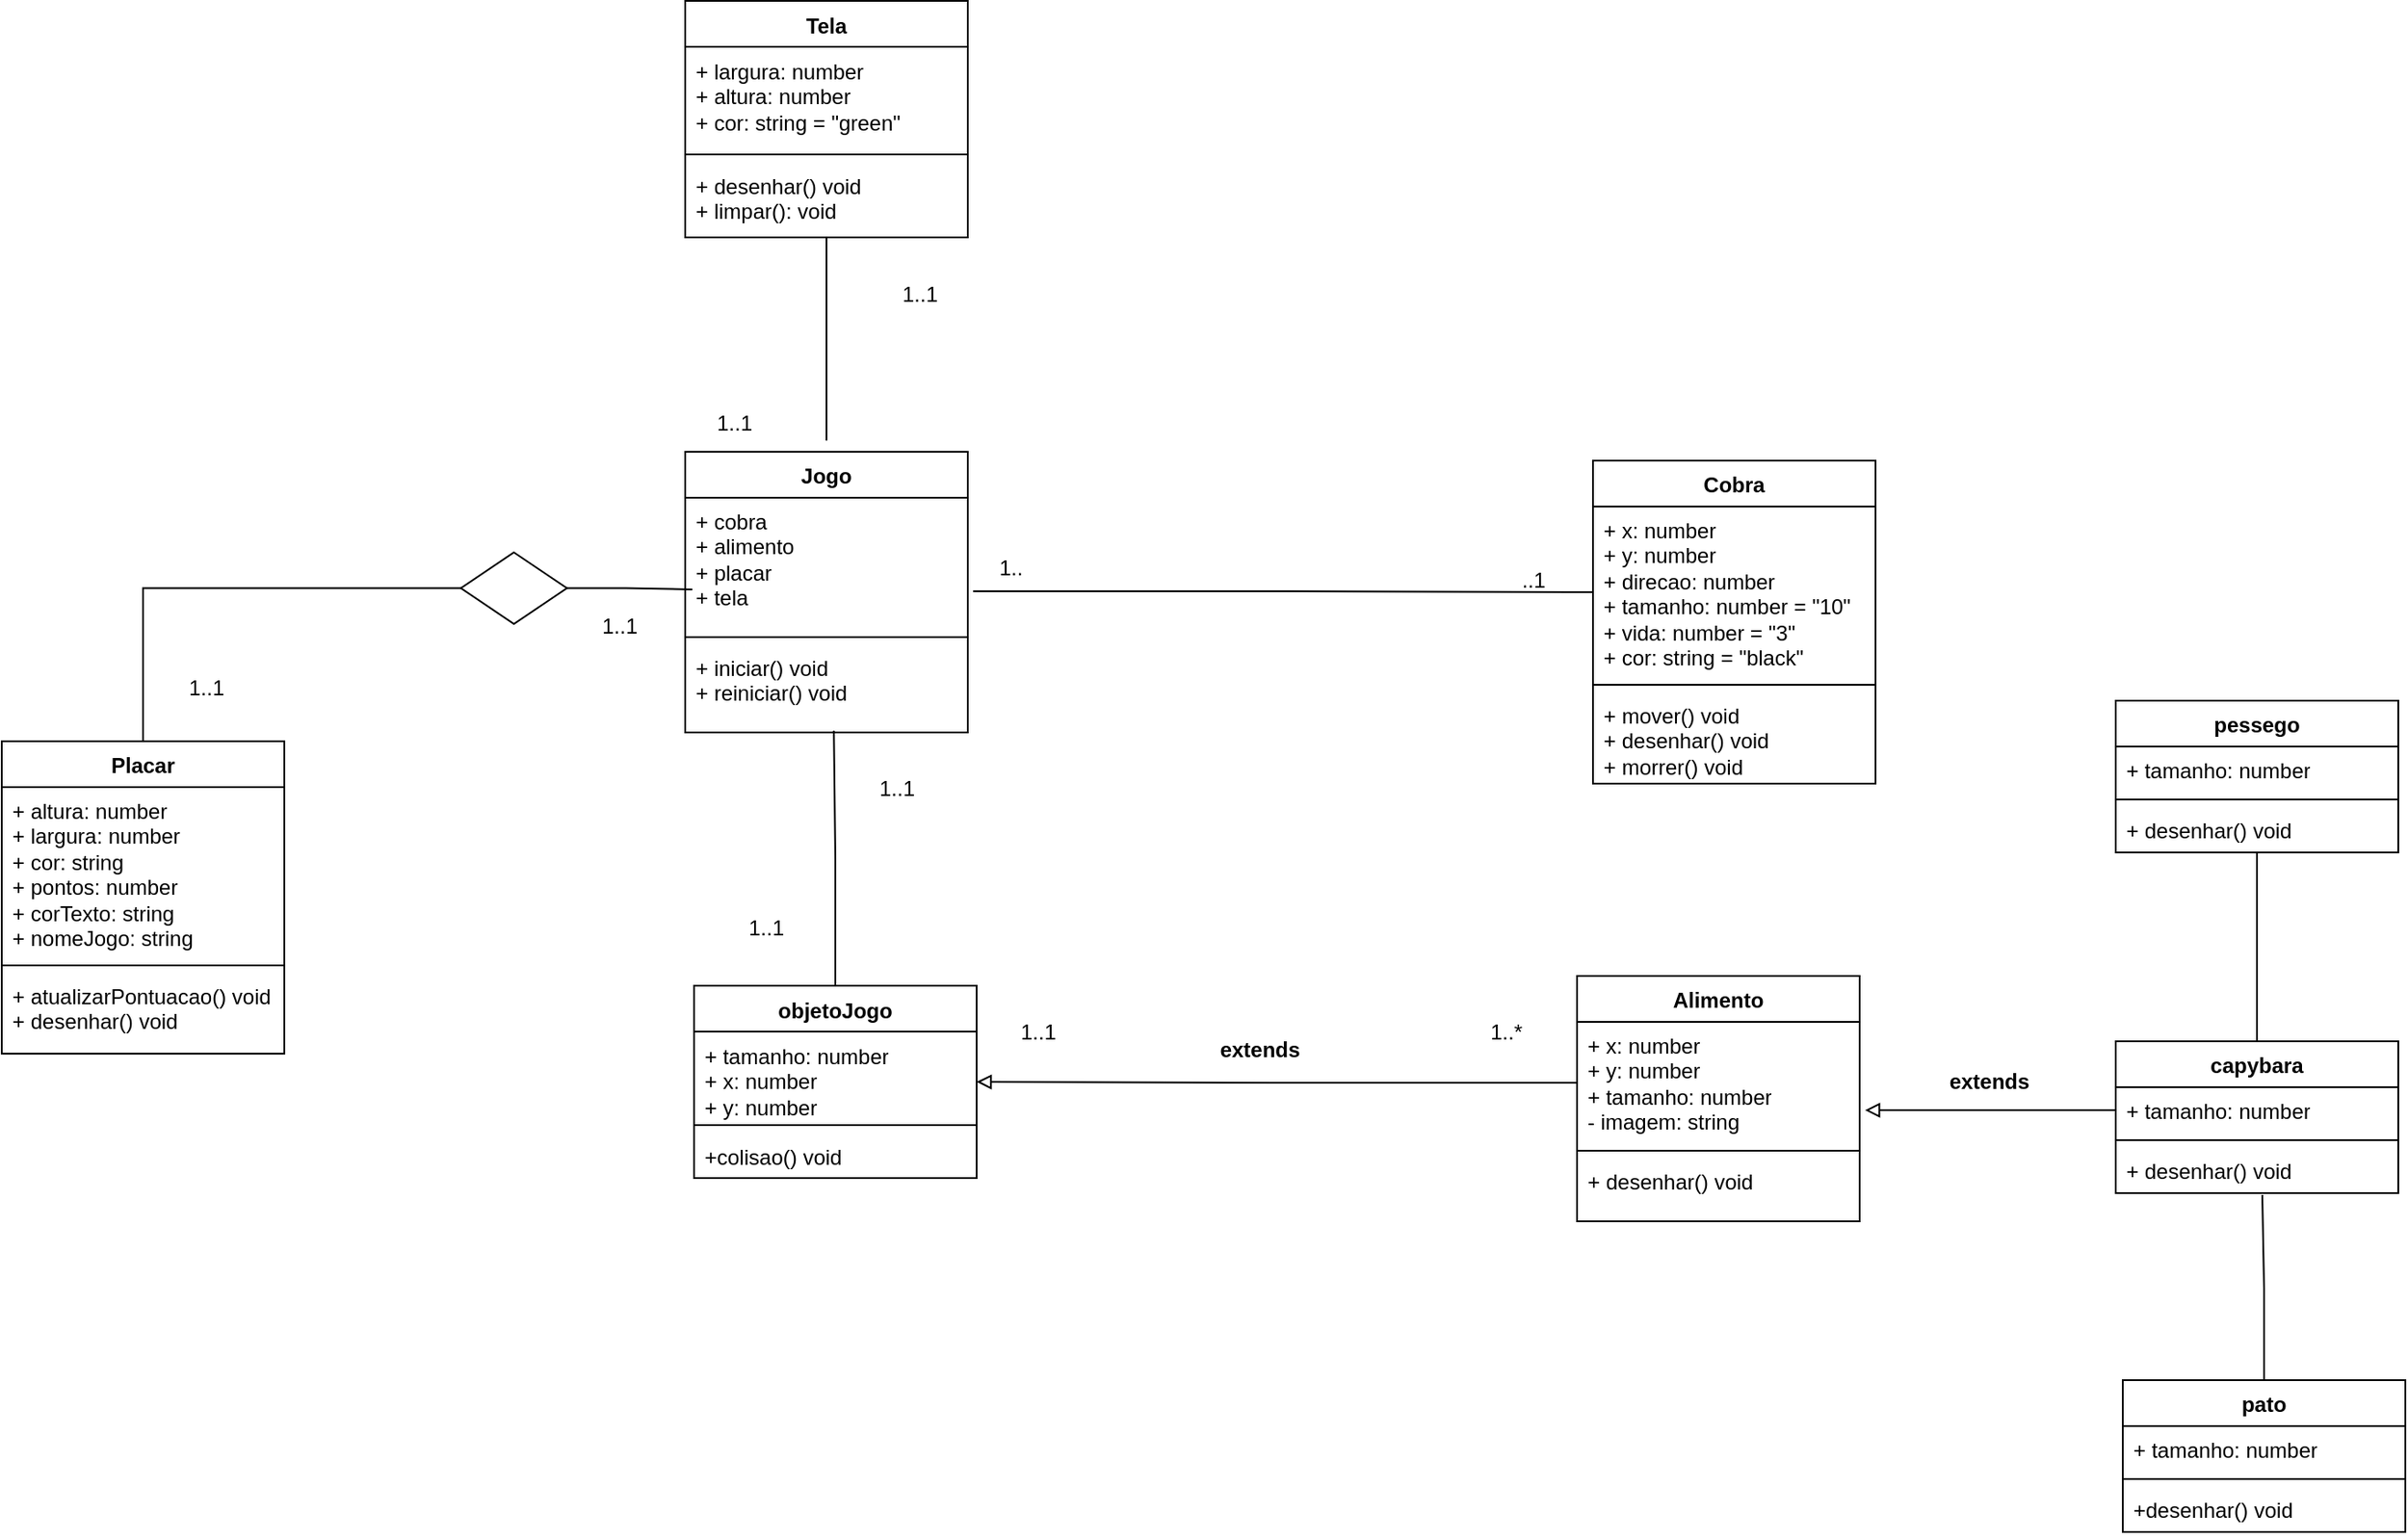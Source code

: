 <mxfile version="24.7.14">
  <diagram id="VhVZKTKOw_eeb4IVsAmx" name="Página-1">
    <mxGraphModel grid="0" page="0" gridSize="10" guides="1" tooltips="1" connect="1" arrows="1" fold="1" pageScale="1" pageWidth="827" pageHeight="1169" math="0" shadow="0">
      <root>
        <mxCell id="0" />
        <mxCell id="1" parent="0" />
        <mxCell id="J5oJSvLkzMDhDnf_ARa8-1" value="Cobra" style="swimlane;fontStyle=1;align=center;verticalAlign=top;childLayout=stackLayout;horizontal=1;startSize=26;horizontalStack=0;resizeParent=1;resizeParentMax=0;resizeLast=0;collapsible=1;marginBottom=0;whiteSpace=wrap;html=1;" vertex="1" parent="1">
          <mxGeometry x="289" y="-156" width="160" height="183" as="geometry" />
        </mxCell>
        <mxCell id="J5oJSvLkzMDhDnf_ARa8-2" value="+ x: number&amp;nbsp;&lt;div&gt;+ y: number&amp;nbsp;&lt;/div&gt;&lt;div&gt;+ direcao: number&lt;/div&gt;&lt;div&gt;+ tamanho: number = &quot;10&quot;&lt;/div&gt;&lt;div&gt;+ vida: number = &quot;3&quot;&lt;/div&gt;&lt;div&gt;+ cor: string = &quot;black&quot;&lt;/div&gt;" style="text;strokeColor=none;fillColor=none;align=left;verticalAlign=top;spacingLeft=4;spacingRight=4;overflow=hidden;rotatable=0;points=[[0,0.5],[1,0.5]];portConstraint=eastwest;whiteSpace=wrap;html=1;" vertex="1" parent="J5oJSvLkzMDhDnf_ARa8-1">
          <mxGeometry y="26" width="160" height="97" as="geometry" />
        </mxCell>
        <mxCell id="J5oJSvLkzMDhDnf_ARa8-3" value="" style="line;strokeWidth=1;fillColor=none;align=left;verticalAlign=middle;spacingTop=-1;spacingLeft=3;spacingRight=3;rotatable=0;labelPosition=right;points=[];portConstraint=eastwest;strokeColor=inherit;" vertex="1" parent="J5oJSvLkzMDhDnf_ARa8-1">
          <mxGeometry y="123" width="160" height="8" as="geometry" />
        </mxCell>
        <mxCell id="J5oJSvLkzMDhDnf_ARa8-4" value="+ mover() void&lt;div&gt;+ desenhar() void&lt;/div&gt;&lt;div&gt;+ morrer() void&lt;/div&gt;" style="text;strokeColor=none;fillColor=none;align=left;verticalAlign=top;spacingLeft=4;spacingRight=4;overflow=hidden;rotatable=0;points=[[0,0.5],[1,0.5]];portConstraint=eastwest;whiteSpace=wrap;html=1;" vertex="1" parent="J5oJSvLkzMDhDnf_ARa8-1">
          <mxGeometry y="131" width="160" height="52" as="geometry" />
        </mxCell>
        <mxCell id="wn2KJWDmwq23YS1XVBmP-16" style="edgeStyle=orthogonalEdgeStyle;rounded=0;orthogonalLoop=1;jettySize=auto;html=1;entryX=0.5;entryY=0;entryDx=0;entryDy=0;endArrow=none;endFill=0;" edge="1" parent="1" source="Ea1lsiY2Q7gKWcmrhHTC-37" target="J5oJSvLkzMDhDnf_ARa8-13">
          <mxGeometry relative="1" as="geometry" />
        </mxCell>
        <mxCell id="J5oJSvLkzMDhDnf_ARa8-5" value="Jogo" style="swimlane;fontStyle=1;align=center;verticalAlign=top;childLayout=stackLayout;horizontal=1;startSize=26;horizontalStack=0;resizeParent=1;resizeParentMax=0;resizeLast=0;collapsible=1;marginBottom=0;whiteSpace=wrap;html=1;" vertex="1" parent="1">
          <mxGeometry x="-225" y="-161" width="160" height="159" as="geometry" />
        </mxCell>
        <mxCell id="J5oJSvLkzMDhDnf_ARa8-6" value="+ cobra&lt;div&gt;+ alimento&lt;/div&gt;&lt;div&gt;+ placar&lt;/div&gt;&lt;div&gt;+ tela&lt;/div&gt;" style="text;strokeColor=none;fillColor=none;align=left;verticalAlign=top;spacingLeft=4;spacingRight=4;overflow=hidden;rotatable=0;points=[[0,0.5],[1,0.5]];portConstraint=eastwest;whiteSpace=wrap;html=1;" vertex="1" parent="J5oJSvLkzMDhDnf_ARa8-5">
          <mxGeometry y="26" width="160" height="75" as="geometry" />
        </mxCell>
        <mxCell id="J5oJSvLkzMDhDnf_ARa8-7" value="" style="line;strokeWidth=1;fillColor=none;align=left;verticalAlign=middle;spacingTop=-1;spacingLeft=3;spacingRight=3;rotatable=0;labelPosition=right;points=[];portConstraint=eastwest;strokeColor=inherit;" vertex="1" parent="J5oJSvLkzMDhDnf_ARa8-5">
          <mxGeometry y="101" width="160" height="8" as="geometry" />
        </mxCell>
        <mxCell id="J5oJSvLkzMDhDnf_ARa8-8" value="+ iniciar() void&lt;div&gt;+ reiniciar() void&lt;/div&gt;" style="text;strokeColor=none;fillColor=none;align=left;verticalAlign=top;spacingLeft=4;spacingRight=4;overflow=hidden;rotatable=0;points=[[0,0.5],[1,0.5]];portConstraint=eastwest;whiteSpace=wrap;html=1;" vertex="1" parent="J5oJSvLkzMDhDnf_ARa8-5">
          <mxGeometry y="109" width="160" height="50" as="geometry" />
        </mxCell>
        <mxCell id="J5oJSvLkzMDhDnf_ARa8-9" value="Alimento" style="swimlane;fontStyle=1;align=center;verticalAlign=top;childLayout=stackLayout;horizontal=1;startSize=26;horizontalStack=0;resizeParent=1;resizeParentMax=0;resizeLast=0;collapsible=1;marginBottom=0;whiteSpace=wrap;html=1;" vertex="1" parent="1">
          <mxGeometry x="280" y="136" width="160" height="139" as="geometry" />
        </mxCell>
        <mxCell id="J5oJSvLkzMDhDnf_ARa8-10" value="+ x: number&lt;div&gt;+ y: number&amp;nbsp;&lt;div&gt;+ tamanho: number&lt;/div&gt;&lt;/div&gt;&lt;div&gt;- imagem: string&lt;/div&gt;" style="text;strokeColor=none;fillColor=none;align=left;verticalAlign=top;spacingLeft=4;spacingRight=4;overflow=hidden;rotatable=0;points=[[0,0.5],[1,0.5]];portConstraint=eastwest;whiteSpace=wrap;html=1;" vertex="1" parent="J5oJSvLkzMDhDnf_ARa8-9">
          <mxGeometry y="26" width="160" height="69" as="geometry" />
        </mxCell>
        <mxCell id="J5oJSvLkzMDhDnf_ARa8-11" value="" style="line;strokeWidth=1;fillColor=none;align=left;verticalAlign=middle;spacingTop=-1;spacingLeft=3;spacingRight=3;rotatable=0;labelPosition=right;points=[];portConstraint=eastwest;strokeColor=inherit;" vertex="1" parent="J5oJSvLkzMDhDnf_ARa8-9">
          <mxGeometry y="95" width="160" height="8" as="geometry" />
        </mxCell>
        <mxCell id="J5oJSvLkzMDhDnf_ARa8-12" value="&lt;div&gt;+ desenhar() void&lt;/div&gt;" style="text;strokeColor=none;fillColor=none;align=left;verticalAlign=top;spacingLeft=4;spacingRight=4;overflow=hidden;rotatable=0;points=[[0,0.5],[1,0.5]];portConstraint=eastwest;whiteSpace=wrap;html=1;" vertex="1" parent="J5oJSvLkzMDhDnf_ARa8-9">
          <mxGeometry y="103" width="160" height="36" as="geometry" />
        </mxCell>
        <mxCell id="J5oJSvLkzMDhDnf_ARa8-13" value="Placar" style="swimlane;fontStyle=1;align=center;verticalAlign=top;childLayout=stackLayout;horizontal=1;startSize=26;horizontalStack=0;resizeParent=1;resizeParentMax=0;resizeLast=0;collapsible=1;marginBottom=0;whiteSpace=wrap;html=1;" vertex="1" parent="1">
          <mxGeometry x="-612" y="3" width="160" height="177" as="geometry" />
        </mxCell>
        <mxCell id="J5oJSvLkzMDhDnf_ARa8-14" value="&lt;div&gt;+ altura: number&lt;/div&gt;&lt;div&gt;+ largura: number&lt;/div&gt;&lt;div&gt;+ cor: string&lt;/div&gt;&lt;div&gt;+ pontos: number&lt;/div&gt;&lt;div&gt;+ corTexto: string&lt;/div&gt;&lt;div&gt;+ nomeJogo: string&lt;/div&gt;" style="text;strokeColor=none;fillColor=none;align=left;verticalAlign=top;spacingLeft=4;spacingRight=4;overflow=hidden;rotatable=0;points=[[0,0.5],[1,0.5]];portConstraint=eastwest;whiteSpace=wrap;html=1;" vertex="1" parent="J5oJSvLkzMDhDnf_ARa8-13">
          <mxGeometry y="26" width="160" height="97" as="geometry" />
        </mxCell>
        <mxCell id="J5oJSvLkzMDhDnf_ARa8-15" value="" style="line;strokeWidth=1;fillColor=none;align=left;verticalAlign=middle;spacingTop=-1;spacingLeft=3;spacingRight=3;rotatable=0;labelPosition=right;points=[];portConstraint=eastwest;strokeColor=inherit;" vertex="1" parent="J5oJSvLkzMDhDnf_ARa8-13">
          <mxGeometry y="123" width="160" height="8" as="geometry" />
        </mxCell>
        <mxCell id="J5oJSvLkzMDhDnf_ARa8-16" value="+ atualizarPontuacao() void&lt;div&gt;+ desenhar() void&lt;/div&gt;" style="text;strokeColor=none;fillColor=none;align=left;verticalAlign=top;spacingLeft=4;spacingRight=4;overflow=hidden;rotatable=0;points=[[0,0.5],[1,0.5]];portConstraint=eastwest;whiteSpace=wrap;html=1;" vertex="1" parent="J5oJSvLkzMDhDnf_ARa8-13">
          <mxGeometry y="131" width="160" height="46" as="geometry" />
        </mxCell>
        <mxCell id="wn2KJWDmwq23YS1XVBmP-17" style="edgeStyle=orthogonalEdgeStyle;rounded=0;orthogonalLoop=1;jettySize=auto;html=1;endArrow=none;endFill=0;" edge="1" parent="1" source="J5oJSvLkzMDhDnf_ARa8-21">
          <mxGeometry relative="1" as="geometry">
            <mxPoint x="-145" y="-167.364" as="targetPoint" />
          </mxGeometry>
        </mxCell>
        <mxCell id="J5oJSvLkzMDhDnf_ARa8-21" value="Tela" style="swimlane;fontStyle=1;align=center;verticalAlign=top;childLayout=stackLayout;horizontal=1;startSize=26;horizontalStack=0;resizeParent=1;resizeParentMax=0;resizeLast=0;collapsible=1;marginBottom=0;whiteSpace=wrap;html=1;" vertex="1" parent="1">
          <mxGeometry x="-225" y="-416.5" width="160" height="134" as="geometry" />
        </mxCell>
        <mxCell id="J5oJSvLkzMDhDnf_ARa8-22" value="&lt;div&gt;+ largura: number&lt;/div&gt;&lt;div&gt;+ altura: number&lt;/div&gt;&lt;div&gt;+ cor: string = &quot;green&quot;&lt;/div&gt;" style="text;strokeColor=none;fillColor=none;align=left;verticalAlign=top;spacingLeft=4;spacingRight=4;overflow=hidden;rotatable=0;points=[[0,0.5],[1,0.5]];portConstraint=eastwest;whiteSpace=wrap;html=1;" vertex="1" parent="J5oJSvLkzMDhDnf_ARa8-21">
          <mxGeometry y="26" width="160" height="57" as="geometry" />
        </mxCell>
        <mxCell id="J5oJSvLkzMDhDnf_ARa8-23" value="" style="line;strokeWidth=1;fillColor=none;align=left;verticalAlign=middle;spacingTop=-1;spacingLeft=3;spacingRight=3;rotatable=0;labelPosition=right;points=[];portConstraint=eastwest;strokeColor=inherit;" vertex="1" parent="J5oJSvLkzMDhDnf_ARa8-21">
          <mxGeometry y="83" width="160" height="8" as="geometry" />
        </mxCell>
        <mxCell id="J5oJSvLkzMDhDnf_ARa8-24" value="&lt;div&gt;+ desenhar() void&lt;br&gt;+ limpar(): void&lt;/div&gt;" style="text;strokeColor=none;fillColor=none;align=left;verticalAlign=top;spacingLeft=4;spacingRight=4;overflow=hidden;rotatable=0;points=[[0,0.5],[1,0.5]];portConstraint=eastwest;whiteSpace=wrap;html=1;" vertex="1" parent="J5oJSvLkzMDhDnf_ARa8-21">
          <mxGeometry y="91" width="160" height="43" as="geometry" />
        </mxCell>
        <mxCell id="wn2KJWDmwq23YS1XVBmP-7" style="edgeStyle=orthogonalEdgeStyle;rounded=0;orthogonalLoop=1;jettySize=auto;html=1;startArrow=none;startFill=0;shadow=0;endArrow=none;endFill=0;exitX=1.019;exitY=0.707;exitDx=0;exitDy=0;exitPerimeter=0;" edge="1" parent="1" source="J5oJSvLkzMDhDnf_ARa8-6" target="J5oJSvLkzMDhDnf_ARa8-2">
          <mxGeometry relative="1" as="geometry">
            <mxPoint x="54" y="-84" as="sourcePoint" />
          </mxGeometry>
        </mxCell>
        <mxCell id="wn2KJWDmwq23YS1XVBmP-11" value="1.." style="text;html=1;align=center;verticalAlign=middle;resizable=0;points=[];autosize=1;strokeColor=none;fillColor=none;" vertex="1" parent="1">
          <mxGeometry x="-57" y="-108" width="31" height="26" as="geometry" />
        </mxCell>
        <mxCell id="wn2KJWDmwq23YS1XVBmP-13" value="1..1" style="text;html=1;align=center;verticalAlign=middle;whiteSpace=wrap;rounded=0;" vertex="1" parent="1">
          <mxGeometry x="-122" y="-265" width="60" height="30" as="geometry" />
        </mxCell>
        <mxCell id="7JTBmxtXtVpcZO_zdtaH-1" value="..1" style="text;html=1;align=center;verticalAlign=middle;resizable=0;points=[];autosize=1;strokeColor=none;fillColor=none;" vertex="1" parent="1">
          <mxGeometry x="239" y="-101" width="31" height="26" as="geometry" />
        </mxCell>
        <mxCell id="Ea1lsiY2Q7gKWcmrhHTC-1" value="1..1" style="text;html=1;align=center;verticalAlign=middle;whiteSpace=wrap;rounded=0;" vertex="1" parent="1">
          <mxGeometry x="-292" y="-77" width="60" height="30" as="geometry" />
        </mxCell>
        <mxCell id="Ea1lsiY2Q7gKWcmrhHTC-2" value="1..1" style="text;html=1;align=center;verticalAlign=middle;whiteSpace=wrap;rounded=0;" vertex="1" parent="1">
          <mxGeometry x="-526" y="-42" width="60" height="30" as="geometry" />
        </mxCell>
        <mxCell id="Ea1lsiY2Q7gKWcmrhHTC-34" value="1..*" style="text;html=1;align=center;verticalAlign=middle;whiteSpace=wrap;rounded=0;" vertex="1" parent="1">
          <mxGeometry x="210" y="153" width="60" height="30" as="geometry" />
        </mxCell>
        <mxCell id="Ea1lsiY2Q7gKWcmrhHTC-35" value="1..1" style="text;html=1;align=center;verticalAlign=middle;whiteSpace=wrap;rounded=0;" vertex="1" parent="1">
          <mxGeometry x="-135" y="3" width="60" height="54" as="geometry" />
        </mxCell>
        <mxCell id="Ea1lsiY2Q7gKWcmrhHTC-37" value="" style="rhombus;whiteSpace=wrap;html=1;" vertex="1" parent="1">
          <mxGeometry x="-352" y="-104" width="60" height="40.5" as="geometry" />
        </mxCell>
        <mxCell id="Ea1lsiY2Q7gKWcmrhHTC-39" style="edgeStyle=orthogonalEdgeStyle;rounded=0;orthogonalLoop=1;jettySize=auto;html=1;entryX=0.025;entryY=0.693;entryDx=0;entryDy=0;entryPerimeter=0;endArrow=none;endFill=0;" edge="1" parent="1" source="Ea1lsiY2Q7gKWcmrhHTC-37" target="J5oJSvLkzMDhDnf_ARa8-6">
          <mxGeometry relative="1" as="geometry" />
        </mxCell>
        <mxCell id="Ea1lsiY2Q7gKWcmrhHTC-40" value="capybara" style="swimlane;fontStyle=1;align=center;verticalAlign=top;childLayout=stackLayout;horizontal=1;startSize=26;horizontalStack=0;resizeParent=1;resizeParentMax=0;resizeLast=0;collapsible=1;marginBottom=0;whiteSpace=wrap;html=1;" vertex="1" parent="1">
          <mxGeometry x="585" y="173" width="160" height="86" as="geometry" />
        </mxCell>
        <mxCell id="Ea1lsiY2Q7gKWcmrhHTC-41" value="+ tamanho: number" style="text;strokeColor=none;fillColor=none;align=left;verticalAlign=top;spacingLeft=4;spacingRight=4;overflow=hidden;rotatable=0;points=[[0,0.5],[1,0.5]];portConstraint=eastwest;whiteSpace=wrap;html=1;" vertex="1" parent="Ea1lsiY2Q7gKWcmrhHTC-40">
          <mxGeometry y="26" width="160" height="26" as="geometry" />
        </mxCell>
        <mxCell id="Ea1lsiY2Q7gKWcmrhHTC-42" value="" style="line;strokeWidth=1;fillColor=none;align=left;verticalAlign=middle;spacingTop=-1;spacingLeft=3;spacingRight=3;rotatable=0;labelPosition=right;points=[];portConstraint=eastwest;strokeColor=inherit;" vertex="1" parent="Ea1lsiY2Q7gKWcmrhHTC-40">
          <mxGeometry y="52" width="160" height="8" as="geometry" />
        </mxCell>
        <mxCell id="Ea1lsiY2Q7gKWcmrhHTC-43" value="+ desenhar() void" style="text;strokeColor=none;fillColor=none;align=left;verticalAlign=top;spacingLeft=4;spacingRight=4;overflow=hidden;rotatable=0;points=[[0,0.5],[1,0.5]];portConstraint=eastwest;whiteSpace=wrap;html=1;" vertex="1" parent="Ea1lsiY2Q7gKWcmrhHTC-40">
          <mxGeometry y="60" width="160" height="26" as="geometry" />
        </mxCell>
        <mxCell id="Ea1lsiY2Q7gKWcmrhHTC-59" style="edgeStyle=orthogonalEdgeStyle;rounded=0;orthogonalLoop=1;jettySize=auto;html=1;endArrow=none;endFill=0;" edge="1" parent="1" source="Ea1lsiY2Q7gKWcmrhHTC-44" target="Ea1lsiY2Q7gKWcmrhHTC-40">
          <mxGeometry relative="1" as="geometry" />
        </mxCell>
        <mxCell id="Ea1lsiY2Q7gKWcmrhHTC-44" value="pessego" style="swimlane;fontStyle=1;align=center;verticalAlign=top;childLayout=stackLayout;horizontal=1;startSize=26;horizontalStack=0;resizeParent=1;resizeParentMax=0;resizeLast=0;collapsible=1;marginBottom=0;whiteSpace=wrap;html=1;" vertex="1" parent="1">
          <mxGeometry x="585" y="-20" width="160" height="86" as="geometry" />
        </mxCell>
        <mxCell id="Ea1lsiY2Q7gKWcmrhHTC-45" value="+ tamanho: number" style="text;strokeColor=none;fillColor=none;align=left;verticalAlign=top;spacingLeft=4;spacingRight=4;overflow=hidden;rotatable=0;points=[[0,0.5],[1,0.5]];portConstraint=eastwest;whiteSpace=wrap;html=1;" vertex="1" parent="Ea1lsiY2Q7gKWcmrhHTC-44">
          <mxGeometry y="26" width="160" height="26" as="geometry" />
        </mxCell>
        <mxCell id="Ea1lsiY2Q7gKWcmrhHTC-46" value="" style="line;strokeWidth=1;fillColor=none;align=left;verticalAlign=middle;spacingTop=-1;spacingLeft=3;spacingRight=3;rotatable=0;labelPosition=right;points=[];portConstraint=eastwest;strokeColor=inherit;" vertex="1" parent="Ea1lsiY2Q7gKWcmrhHTC-44">
          <mxGeometry y="52" width="160" height="8" as="geometry" />
        </mxCell>
        <mxCell id="Ea1lsiY2Q7gKWcmrhHTC-47" value="+ desenhar() void" style="text;strokeColor=none;fillColor=none;align=left;verticalAlign=top;spacingLeft=4;spacingRight=4;overflow=hidden;rotatable=0;points=[[0,0.5],[1,0.5]];portConstraint=eastwest;whiteSpace=wrap;html=1;" vertex="1" parent="Ea1lsiY2Q7gKWcmrhHTC-44">
          <mxGeometry y="60" width="160" height="26" as="geometry" />
        </mxCell>
        <mxCell id="Ea1lsiY2Q7gKWcmrhHTC-55" style="edgeStyle=orthogonalEdgeStyle;rounded=0;orthogonalLoop=1;jettySize=auto;html=1;endArrow=none;endFill=0;" edge="1" parent="1" source="Ea1lsiY2Q7gKWcmrhHTC-48">
          <mxGeometry relative="1" as="geometry">
            <mxPoint x="668" y="260" as="targetPoint" />
          </mxGeometry>
        </mxCell>
        <mxCell id="Ea1lsiY2Q7gKWcmrhHTC-48" value="pato" style="swimlane;fontStyle=1;align=center;verticalAlign=top;childLayout=stackLayout;horizontal=1;startSize=26;horizontalStack=0;resizeParent=1;resizeParentMax=0;resizeLast=0;collapsible=1;marginBottom=0;whiteSpace=wrap;html=1;" vertex="1" parent="1">
          <mxGeometry x="589" y="365" width="160" height="86" as="geometry" />
        </mxCell>
        <mxCell id="Ea1lsiY2Q7gKWcmrhHTC-49" value="+ tamanho: number" style="text;strokeColor=none;fillColor=none;align=left;verticalAlign=top;spacingLeft=4;spacingRight=4;overflow=hidden;rotatable=0;points=[[0,0.5],[1,0.5]];portConstraint=eastwest;whiteSpace=wrap;html=1;" vertex="1" parent="Ea1lsiY2Q7gKWcmrhHTC-48">
          <mxGeometry y="26" width="160" height="26" as="geometry" />
        </mxCell>
        <mxCell id="Ea1lsiY2Q7gKWcmrhHTC-50" value="" style="line;strokeWidth=1;fillColor=none;align=left;verticalAlign=middle;spacingTop=-1;spacingLeft=3;spacingRight=3;rotatable=0;labelPosition=right;points=[];portConstraint=eastwest;strokeColor=inherit;" vertex="1" parent="Ea1lsiY2Q7gKWcmrhHTC-48">
          <mxGeometry y="52" width="160" height="8" as="geometry" />
        </mxCell>
        <mxCell id="Ea1lsiY2Q7gKWcmrhHTC-51" value="+desenhar() void" style="text;strokeColor=none;fillColor=none;align=left;verticalAlign=top;spacingLeft=4;spacingRight=4;overflow=hidden;rotatable=0;points=[[0,0.5],[1,0.5]];portConstraint=eastwest;whiteSpace=wrap;html=1;" vertex="1" parent="Ea1lsiY2Q7gKWcmrhHTC-48">
          <mxGeometry y="60" width="160" height="26" as="geometry" />
        </mxCell>
        <mxCell id="Ea1lsiY2Q7gKWcmrhHTC-57" style="edgeStyle=orthogonalEdgeStyle;rounded=0;orthogonalLoop=1;jettySize=auto;html=1;entryX=1.019;entryY=0.725;entryDx=0;entryDy=0;entryPerimeter=0;endArrow=block;endFill=0;" edge="1" parent="1" source="Ea1lsiY2Q7gKWcmrhHTC-41" target="J5oJSvLkzMDhDnf_ARa8-10">
          <mxGeometry relative="1" as="geometry" />
        </mxCell>
        <mxCell id="Ea1lsiY2Q7gKWcmrhHTC-58" value="extends" style="text;align=center;fontStyle=1;verticalAlign=middle;spacingLeft=3;spacingRight=3;strokeColor=none;rotatable=0;points=[[0,0.5],[1,0.5]];portConstraint=eastwest;html=1;" vertex="1" parent="1">
          <mxGeometry x="473" y="183" width="80" height="26" as="geometry" />
        </mxCell>
        <mxCell id="-F0TeD3Tew8Lhyp4ibqT-1" value="1..1" style="text;html=1;align=center;verticalAlign=middle;whiteSpace=wrap;rounded=0;" vertex="1" parent="1">
          <mxGeometry x="-227" y="-192" width="60" height="30" as="geometry" />
        </mxCell>
        <mxCell id="kcbCjnkHeKWfJPImuB-C-1" value="&lt;font style=&quot;vertical-align: inherit;&quot;&gt;&lt;font style=&quot;vertical-align: inherit;&quot;&gt;objetoJogo&lt;/font&gt;&lt;/font&gt;" style="swimlane;fontStyle=1;align=center;verticalAlign=top;childLayout=stackLayout;horizontal=1;startSize=26;horizontalStack=0;resizeParent=1;resizeParentMax=0;resizeLast=0;collapsible=1;marginBottom=0;whiteSpace=wrap;html=1;" vertex="1" parent="1">
          <mxGeometry x="-220" y="141.5" width="160" height="109" as="geometry" />
        </mxCell>
        <mxCell id="kcbCjnkHeKWfJPImuB-C-2" value="&lt;font style=&quot;vertical-align: inherit;&quot;&gt;&lt;font style=&quot;vertical-align: inherit;&quot;&gt;+ tamanho: number&lt;/font&gt;&lt;/font&gt;&lt;div&gt;&lt;font style=&quot;vertical-align: inherit;&quot;&gt;&lt;font style=&quot;vertical-align: inherit;&quot;&gt;&lt;font style=&quot;vertical-align: inherit;&quot;&gt;&lt;font style=&quot;vertical-align: inherit;&quot;&gt;+ x: number&lt;/font&gt;&lt;/font&gt;&lt;/font&gt;&lt;/font&gt;&lt;/div&gt;&lt;div&gt;&lt;font style=&quot;vertical-align: inherit;&quot;&gt;&lt;font style=&quot;vertical-align: inherit;&quot;&gt;&lt;font style=&quot;vertical-align: inherit;&quot;&gt;&lt;font style=&quot;vertical-align: inherit;&quot;&gt;&lt;font style=&quot;vertical-align: inherit;&quot;&gt;&lt;font style=&quot;vertical-align: inherit;&quot;&gt;+ y: number&lt;/font&gt;&lt;/font&gt;&lt;/font&gt;&lt;/font&gt;&lt;/font&gt;&lt;/font&gt;&lt;/div&gt;" style="text;strokeColor=none;fillColor=none;align=left;verticalAlign=top;spacingLeft=4;spacingRight=4;overflow=hidden;rotatable=0;points=[[0,0.5],[1,0.5]];portConstraint=eastwest;whiteSpace=wrap;html=1;" vertex="1" parent="kcbCjnkHeKWfJPImuB-C-1">
          <mxGeometry y="26" width="160" height="49" as="geometry" />
        </mxCell>
        <mxCell id="kcbCjnkHeKWfJPImuB-C-3" value="" style="line;strokeWidth=1;fillColor=none;align=left;verticalAlign=middle;spacingTop=-1;spacingLeft=3;spacingRight=3;rotatable=0;labelPosition=right;points=[];portConstraint=eastwest;strokeColor=inherit;" vertex="1" parent="kcbCjnkHeKWfJPImuB-C-1">
          <mxGeometry y="75" width="160" height="8" as="geometry" />
        </mxCell>
        <mxCell id="kcbCjnkHeKWfJPImuB-C-4" value="&lt;font style=&quot;vertical-align: inherit;&quot;&gt;&lt;font style=&quot;vertical-align: inherit;&quot;&gt;&lt;font style=&quot;vertical-align: inherit;&quot;&gt;&lt;font style=&quot;vertical-align: inherit;&quot;&gt;+colisao() void&lt;/font&gt;&lt;/font&gt;&lt;/font&gt;&lt;/font&gt;" style="text;strokeColor=none;fillColor=none;align=left;verticalAlign=top;spacingLeft=4;spacingRight=4;overflow=hidden;rotatable=0;points=[[0,0.5],[1,0.5]];portConstraint=eastwest;whiteSpace=wrap;html=1;" vertex="1" parent="kcbCjnkHeKWfJPImuB-C-1">
          <mxGeometry y="83" width="160" height="26" as="geometry" />
        </mxCell>
        <mxCell id="kcbCjnkHeKWfJPImuB-C-5" style="edgeStyle=orthogonalEdgeStyle;rounded=0;orthogonalLoop=1;jettySize=auto;html=1;entryX=1;entryY=0.5;entryDx=0;entryDy=0;endArrow=block;endFill=0;" edge="1" parent="1" source="J5oJSvLkzMDhDnf_ARa8-10" target="kcbCjnkHeKWfJPImuB-C-1">
          <mxGeometry relative="1" as="geometry" />
        </mxCell>
        <mxCell id="kcbCjnkHeKWfJPImuB-C-6" style="edgeStyle=orthogonalEdgeStyle;rounded=0;orthogonalLoop=1;jettySize=auto;html=1;entryX=0.526;entryY=0.98;entryDx=0;entryDy=0;entryPerimeter=0;endArrow=none;endFill=0;" edge="1" parent="1" source="kcbCjnkHeKWfJPImuB-C-1" target="J5oJSvLkzMDhDnf_ARa8-8">
          <mxGeometry relative="1" as="geometry" />
        </mxCell>
        <mxCell id="kcbCjnkHeKWfJPImuB-C-7" value="1..1" style="text;html=1;align=center;verticalAlign=middle;whiteSpace=wrap;rounded=0;" vertex="1" parent="1">
          <mxGeometry x="-55" y="141" width="60" height="54" as="geometry" />
        </mxCell>
        <mxCell id="kcbCjnkHeKWfJPImuB-C-8" value="1..1" style="text;html=1;align=center;verticalAlign=middle;whiteSpace=wrap;rounded=0;" vertex="1" parent="1">
          <mxGeometry x="-209" y="82" width="60" height="54" as="geometry" />
        </mxCell>
        <mxCell id="kcbCjnkHeKWfJPImuB-C-9" value="extends" style="text;align=center;fontStyle=1;verticalAlign=middle;spacingLeft=3;spacingRight=3;strokeColor=none;rotatable=0;points=[[0,0.5],[1,0.5]];portConstraint=eastwest;html=1;" vertex="1" parent="1">
          <mxGeometry x="60" y="165" width="80" height="26" as="geometry" />
        </mxCell>
      </root>
    </mxGraphModel>
  </diagram>
</mxfile>
